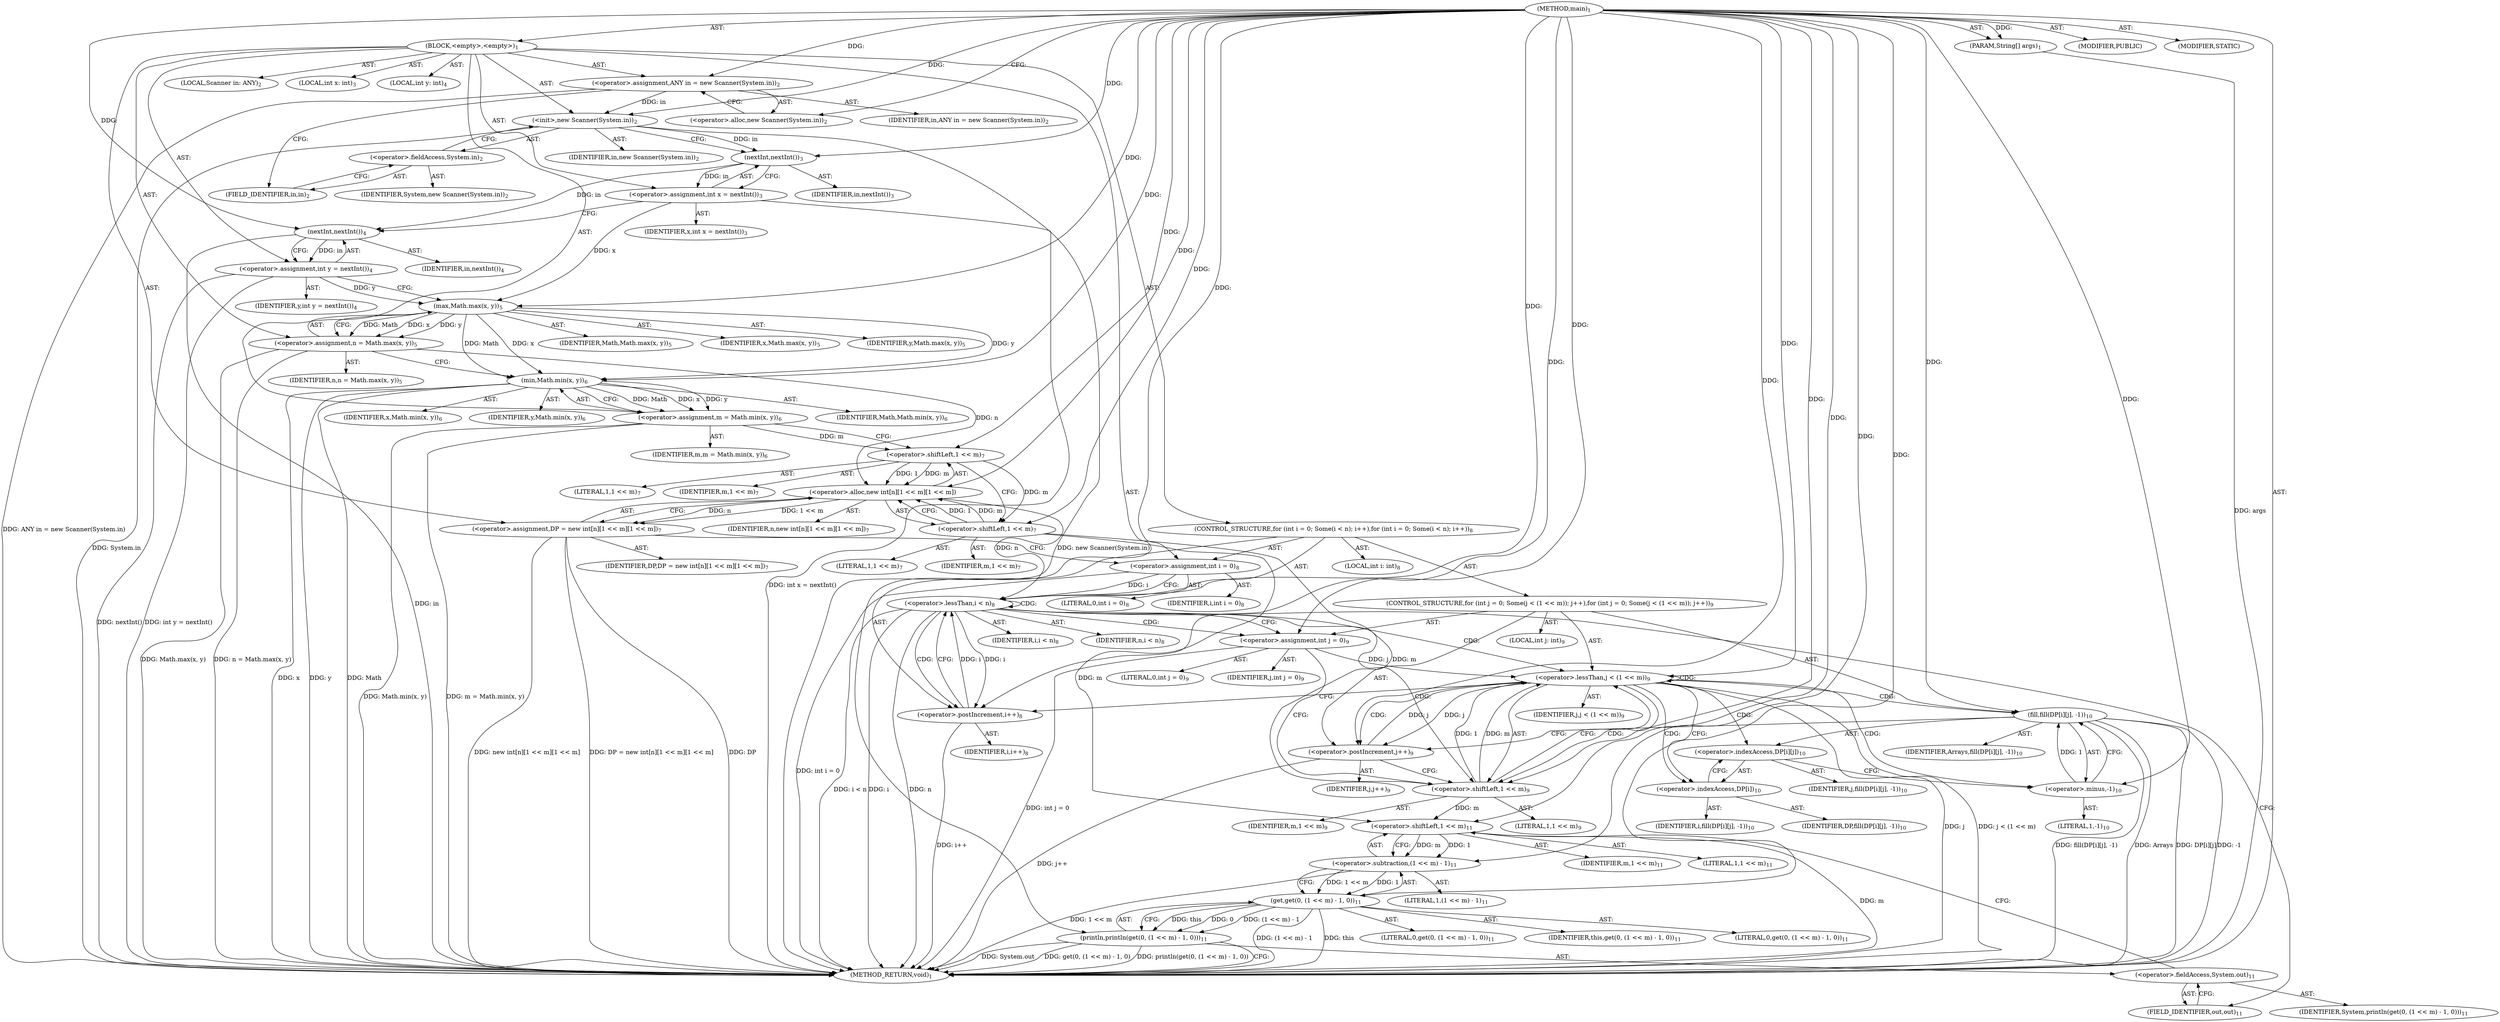digraph "main" {  
"19" [label = <(METHOD,main)<SUB>1</SUB>> ]
"20" [label = <(PARAM,String[] args)<SUB>1</SUB>> ]
"21" [label = <(BLOCK,&lt;empty&gt;,&lt;empty&gt;)<SUB>1</SUB>> ]
"4" [label = <(LOCAL,Scanner in: ANY)<SUB>2</SUB>> ]
"22" [label = <(&lt;operator&gt;.assignment,ANY in = new Scanner(System.in))<SUB>2</SUB>> ]
"23" [label = <(IDENTIFIER,in,ANY in = new Scanner(System.in))<SUB>2</SUB>> ]
"24" [label = <(&lt;operator&gt;.alloc,new Scanner(System.in))<SUB>2</SUB>> ]
"25" [label = <(&lt;init&gt;,new Scanner(System.in))<SUB>2</SUB>> ]
"3" [label = <(IDENTIFIER,in,new Scanner(System.in))<SUB>2</SUB>> ]
"26" [label = <(&lt;operator&gt;.fieldAccess,System.in)<SUB>2</SUB>> ]
"27" [label = <(IDENTIFIER,System,new Scanner(System.in))<SUB>2</SUB>> ]
"28" [label = <(FIELD_IDENTIFIER,in,in)<SUB>2</SUB>> ]
"29" [label = <(LOCAL,int x: int)<SUB>3</SUB>> ]
"30" [label = <(&lt;operator&gt;.assignment,int x = nextInt())<SUB>3</SUB>> ]
"31" [label = <(IDENTIFIER,x,int x = nextInt())<SUB>3</SUB>> ]
"32" [label = <(nextInt,nextInt())<SUB>3</SUB>> ]
"33" [label = <(IDENTIFIER,in,nextInt())<SUB>3</SUB>> ]
"34" [label = <(LOCAL,int y: int)<SUB>4</SUB>> ]
"35" [label = <(&lt;operator&gt;.assignment,int y = nextInt())<SUB>4</SUB>> ]
"36" [label = <(IDENTIFIER,y,int y = nextInt())<SUB>4</SUB>> ]
"37" [label = <(nextInt,nextInt())<SUB>4</SUB>> ]
"38" [label = <(IDENTIFIER,in,nextInt())<SUB>4</SUB>> ]
"39" [label = <(&lt;operator&gt;.assignment,n = Math.max(x, y))<SUB>5</SUB>> ]
"40" [label = <(IDENTIFIER,n,n = Math.max(x, y))<SUB>5</SUB>> ]
"41" [label = <(max,Math.max(x, y))<SUB>5</SUB>> ]
"42" [label = <(IDENTIFIER,Math,Math.max(x, y))<SUB>5</SUB>> ]
"43" [label = <(IDENTIFIER,x,Math.max(x, y))<SUB>5</SUB>> ]
"44" [label = <(IDENTIFIER,y,Math.max(x, y))<SUB>5</SUB>> ]
"45" [label = <(&lt;operator&gt;.assignment,m = Math.min(x, y))<SUB>6</SUB>> ]
"46" [label = <(IDENTIFIER,m,m = Math.min(x, y))<SUB>6</SUB>> ]
"47" [label = <(min,Math.min(x, y))<SUB>6</SUB>> ]
"48" [label = <(IDENTIFIER,Math,Math.min(x, y))<SUB>6</SUB>> ]
"49" [label = <(IDENTIFIER,x,Math.min(x, y))<SUB>6</SUB>> ]
"50" [label = <(IDENTIFIER,y,Math.min(x, y))<SUB>6</SUB>> ]
"51" [label = <(&lt;operator&gt;.assignment,DP = new int[n][1 &lt;&lt; m][1 &lt;&lt; m])<SUB>7</SUB>> ]
"52" [label = <(IDENTIFIER,DP,DP = new int[n][1 &lt;&lt; m][1 &lt;&lt; m])<SUB>7</SUB>> ]
"53" [label = <(&lt;operator&gt;.alloc,new int[n][1 &lt;&lt; m][1 &lt;&lt; m])> ]
"54" [label = <(IDENTIFIER,n,new int[n][1 &lt;&lt; m][1 &lt;&lt; m])<SUB>7</SUB>> ]
"55" [label = <(&lt;operator&gt;.shiftLeft,1 &lt;&lt; m)<SUB>7</SUB>> ]
"56" [label = <(LITERAL,1,1 &lt;&lt; m)<SUB>7</SUB>> ]
"57" [label = <(IDENTIFIER,m,1 &lt;&lt; m)<SUB>7</SUB>> ]
"58" [label = <(&lt;operator&gt;.shiftLeft,1 &lt;&lt; m)<SUB>7</SUB>> ]
"59" [label = <(LITERAL,1,1 &lt;&lt; m)<SUB>7</SUB>> ]
"60" [label = <(IDENTIFIER,m,1 &lt;&lt; m)<SUB>7</SUB>> ]
"61" [label = <(CONTROL_STRUCTURE,for (int i = 0; Some(i &lt; n); i++),for (int i = 0; Some(i &lt; n); i++))<SUB>8</SUB>> ]
"62" [label = <(LOCAL,int i: int)<SUB>8</SUB>> ]
"63" [label = <(&lt;operator&gt;.assignment,int i = 0)<SUB>8</SUB>> ]
"64" [label = <(IDENTIFIER,i,int i = 0)<SUB>8</SUB>> ]
"65" [label = <(LITERAL,0,int i = 0)<SUB>8</SUB>> ]
"66" [label = <(&lt;operator&gt;.lessThan,i &lt; n)<SUB>8</SUB>> ]
"67" [label = <(IDENTIFIER,i,i &lt; n)<SUB>8</SUB>> ]
"68" [label = <(IDENTIFIER,n,i &lt; n)<SUB>8</SUB>> ]
"69" [label = <(&lt;operator&gt;.postIncrement,i++)<SUB>8</SUB>> ]
"70" [label = <(IDENTIFIER,i,i++)<SUB>8</SUB>> ]
"71" [label = <(CONTROL_STRUCTURE,for (int j = 0; Some(j &lt; (1 &lt;&lt; m)); j++),for (int j = 0; Some(j &lt; (1 &lt;&lt; m)); j++))<SUB>9</SUB>> ]
"72" [label = <(LOCAL,int j: int)<SUB>9</SUB>> ]
"73" [label = <(&lt;operator&gt;.assignment,int j = 0)<SUB>9</SUB>> ]
"74" [label = <(IDENTIFIER,j,int j = 0)<SUB>9</SUB>> ]
"75" [label = <(LITERAL,0,int j = 0)<SUB>9</SUB>> ]
"76" [label = <(&lt;operator&gt;.lessThan,j &lt; (1 &lt;&lt; m))<SUB>9</SUB>> ]
"77" [label = <(IDENTIFIER,j,j &lt; (1 &lt;&lt; m))<SUB>9</SUB>> ]
"78" [label = <(&lt;operator&gt;.shiftLeft,1 &lt;&lt; m)<SUB>9</SUB>> ]
"79" [label = <(LITERAL,1,1 &lt;&lt; m)<SUB>9</SUB>> ]
"80" [label = <(IDENTIFIER,m,1 &lt;&lt; m)<SUB>9</SUB>> ]
"81" [label = <(&lt;operator&gt;.postIncrement,j++)<SUB>9</SUB>> ]
"82" [label = <(IDENTIFIER,j,j++)<SUB>9</SUB>> ]
"83" [label = <(fill,fill(DP[i][j], -1))<SUB>10</SUB>> ]
"84" [label = <(IDENTIFIER,Arrays,fill(DP[i][j], -1))<SUB>10</SUB>> ]
"85" [label = <(&lt;operator&gt;.indexAccess,DP[i][j])<SUB>10</SUB>> ]
"86" [label = <(&lt;operator&gt;.indexAccess,DP[i])<SUB>10</SUB>> ]
"87" [label = <(IDENTIFIER,DP,fill(DP[i][j], -1))<SUB>10</SUB>> ]
"88" [label = <(IDENTIFIER,i,fill(DP[i][j], -1))<SUB>10</SUB>> ]
"89" [label = <(IDENTIFIER,j,fill(DP[i][j], -1))<SUB>10</SUB>> ]
"90" [label = <(&lt;operator&gt;.minus,-1)<SUB>10</SUB>> ]
"91" [label = <(LITERAL,1,-1)<SUB>10</SUB>> ]
"92" [label = <(println,println(get(0, (1 &lt;&lt; m) - 1, 0)))<SUB>11</SUB>> ]
"93" [label = <(&lt;operator&gt;.fieldAccess,System.out)<SUB>11</SUB>> ]
"94" [label = <(IDENTIFIER,System,println(get(0, (1 &lt;&lt; m) - 1, 0)))<SUB>11</SUB>> ]
"95" [label = <(FIELD_IDENTIFIER,out,out)<SUB>11</SUB>> ]
"96" [label = <(get,get(0, (1 &lt;&lt; m) - 1, 0))<SUB>11</SUB>> ]
"97" [label = <(IDENTIFIER,this,get(0, (1 &lt;&lt; m) - 1, 0))<SUB>11</SUB>> ]
"98" [label = <(LITERAL,0,get(0, (1 &lt;&lt; m) - 1, 0))<SUB>11</SUB>> ]
"99" [label = <(&lt;operator&gt;.subtraction,(1 &lt;&lt; m) - 1)<SUB>11</SUB>> ]
"100" [label = <(&lt;operator&gt;.shiftLeft,1 &lt;&lt; m)<SUB>11</SUB>> ]
"101" [label = <(LITERAL,1,1 &lt;&lt; m)<SUB>11</SUB>> ]
"102" [label = <(IDENTIFIER,m,1 &lt;&lt; m)<SUB>11</SUB>> ]
"103" [label = <(LITERAL,1,(1 &lt;&lt; m) - 1)<SUB>11</SUB>> ]
"104" [label = <(LITERAL,0,get(0, (1 &lt;&lt; m) - 1, 0))<SUB>11</SUB>> ]
"105" [label = <(MODIFIER,PUBLIC)> ]
"106" [label = <(MODIFIER,STATIC)> ]
"107" [label = <(METHOD_RETURN,void)<SUB>1</SUB>> ]
  "19" -> "20"  [ label = "AST: "] 
  "19" -> "21"  [ label = "AST: "] 
  "19" -> "105"  [ label = "AST: "] 
  "19" -> "106"  [ label = "AST: "] 
  "19" -> "107"  [ label = "AST: "] 
  "21" -> "4"  [ label = "AST: "] 
  "21" -> "22"  [ label = "AST: "] 
  "21" -> "25"  [ label = "AST: "] 
  "21" -> "29"  [ label = "AST: "] 
  "21" -> "30"  [ label = "AST: "] 
  "21" -> "34"  [ label = "AST: "] 
  "21" -> "35"  [ label = "AST: "] 
  "21" -> "39"  [ label = "AST: "] 
  "21" -> "45"  [ label = "AST: "] 
  "21" -> "51"  [ label = "AST: "] 
  "21" -> "61"  [ label = "AST: "] 
  "21" -> "92"  [ label = "AST: "] 
  "22" -> "23"  [ label = "AST: "] 
  "22" -> "24"  [ label = "AST: "] 
  "25" -> "3"  [ label = "AST: "] 
  "25" -> "26"  [ label = "AST: "] 
  "26" -> "27"  [ label = "AST: "] 
  "26" -> "28"  [ label = "AST: "] 
  "30" -> "31"  [ label = "AST: "] 
  "30" -> "32"  [ label = "AST: "] 
  "32" -> "33"  [ label = "AST: "] 
  "35" -> "36"  [ label = "AST: "] 
  "35" -> "37"  [ label = "AST: "] 
  "37" -> "38"  [ label = "AST: "] 
  "39" -> "40"  [ label = "AST: "] 
  "39" -> "41"  [ label = "AST: "] 
  "41" -> "42"  [ label = "AST: "] 
  "41" -> "43"  [ label = "AST: "] 
  "41" -> "44"  [ label = "AST: "] 
  "45" -> "46"  [ label = "AST: "] 
  "45" -> "47"  [ label = "AST: "] 
  "47" -> "48"  [ label = "AST: "] 
  "47" -> "49"  [ label = "AST: "] 
  "47" -> "50"  [ label = "AST: "] 
  "51" -> "52"  [ label = "AST: "] 
  "51" -> "53"  [ label = "AST: "] 
  "53" -> "54"  [ label = "AST: "] 
  "53" -> "55"  [ label = "AST: "] 
  "53" -> "58"  [ label = "AST: "] 
  "55" -> "56"  [ label = "AST: "] 
  "55" -> "57"  [ label = "AST: "] 
  "58" -> "59"  [ label = "AST: "] 
  "58" -> "60"  [ label = "AST: "] 
  "61" -> "62"  [ label = "AST: "] 
  "61" -> "63"  [ label = "AST: "] 
  "61" -> "66"  [ label = "AST: "] 
  "61" -> "69"  [ label = "AST: "] 
  "61" -> "71"  [ label = "AST: "] 
  "63" -> "64"  [ label = "AST: "] 
  "63" -> "65"  [ label = "AST: "] 
  "66" -> "67"  [ label = "AST: "] 
  "66" -> "68"  [ label = "AST: "] 
  "69" -> "70"  [ label = "AST: "] 
  "71" -> "72"  [ label = "AST: "] 
  "71" -> "73"  [ label = "AST: "] 
  "71" -> "76"  [ label = "AST: "] 
  "71" -> "81"  [ label = "AST: "] 
  "71" -> "83"  [ label = "AST: "] 
  "73" -> "74"  [ label = "AST: "] 
  "73" -> "75"  [ label = "AST: "] 
  "76" -> "77"  [ label = "AST: "] 
  "76" -> "78"  [ label = "AST: "] 
  "78" -> "79"  [ label = "AST: "] 
  "78" -> "80"  [ label = "AST: "] 
  "81" -> "82"  [ label = "AST: "] 
  "83" -> "84"  [ label = "AST: "] 
  "83" -> "85"  [ label = "AST: "] 
  "83" -> "90"  [ label = "AST: "] 
  "85" -> "86"  [ label = "AST: "] 
  "85" -> "89"  [ label = "AST: "] 
  "86" -> "87"  [ label = "AST: "] 
  "86" -> "88"  [ label = "AST: "] 
  "90" -> "91"  [ label = "AST: "] 
  "92" -> "93"  [ label = "AST: "] 
  "92" -> "96"  [ label = "AST: "] 
  "93" -> "94"  [ label = "AST: "] 
  "93" -> "95"  [ label = "AST: "] 
  "96" -> "97"  [ label = "AST: "] 
  "96" -> "98"  [ label = "AST: "] 
  "96" -> "99"  [ label = "AST: "] 
  "96" -> "104"  [ label = "AST: "] 
  "99" -> "100"  [ label = "AST: "] 
  "99" -> "103"  [ label = "AST: "] 
  "100" -> "101"  [ label = "AST: "] 
  "100" -> "102"  [ label = "AST: "] 
  "22" -> "28"  [ label = "CFG: "] 
  "25" -> "32"  [ label = "CFG: "] 
  "30" -> "37"  [ label = "CFG: "] 
  "35" -> "41"  [ label = "CFG: "] 
  "39" -> "47"  [ label = "CFG: "] 
  "45" -> "55"  [ label = "CFG: "] 
  "51" -> "63"  [ label = "CFG: "] 
  "92" -> "107"  [ label = "CFG: "] 
  "24" -> "22"  [ label = "CFG: "] 
  "26" -> "25"  [ label = "CFG: "] 
  "32" -> "30"  [ label = "CFG: "] 
  "37" -> "35"  [ label = "CFG: "] 
  "41" -> "39"  [ label = "CFG: "] 
  "47" -> "45"  [ label = "CFG: "] 
  "53" -> "51"  [ label = "CFG: "] 
  "63" -> "66"  [ label = "CFG: "] 
  "66" -> "73"  [ label = "CFG: "] 
  "66" -> "95"  [ label = "CFG: "] 
  "69" -> "66"  [ label = "CFG: "] 
  "93" -> "100"  [ label = "CFG: "] 
  "96" -> "92"  [ label = "CFG: "] 
  "28" -> "26"  [ label = "CFG: "] 
  "55" -> "58"  [ label = "CFG: "] 
  "58" -> "53"  [ label = "CFG: "] 
  "73" -> "78"  [ label = "CFG: "] 
  "76" -> "86"  [ label = "CFG: "] 
  "76" -> "69"  [ label = "CFG: "] 
  "81" -> "78"  [ label = "CFG: "] 
  "83" -> "81"  [ label = "CFG: "] 
  "95" -> "93"  [ label = "CFG: "] 
  "99" -> "96"  [ label = "CFG: "] 
  "78" -> "76"  [ label = "CFG: "] 
  "85" -> "90"  [ label = "CFG: "] 
  "90" -> "83"  [ label = "CFG: "] 
  "100" -> "99"  [ label = "CFG: "] 
  "86" -> "85"  [ label = "CFG: "] 
  "19" -> "24"  [ label = "CFG: "] 
  "20" -> "107"  [ label = "DDG: args"] 
  "22" -> "107"  [ label = "DDG: ANY in = new Scanner(System.in)"] 
  "25" -> "107"  [ label = "DDG: System.in"] 
  "25" -> "107"  [ label = "DDG: new Scanner(System.in)"] 
  "30" -> "107"  [ label = "DDG: int x = nextInt()"] 
  "37" -> "107"  [ label = "DDG: in"] 
  "35" -> "107"  [ label = "DDG: nextInt()"] 
  "35" -> "107"  [ label = "DDG: int y = nextInt()"] 
  "39" -> "107"  [ label = "DDG: Math.max(x, y)"] 
  "39" -> "107"  [ label = "DDG: n = Math.max(x, y)"] 
  "47" -> "107"  [ label = "DDG: Math"] 
  "47" -> "107"  [ label = "DDG: x"] 
  "47" -> "107"  [ label = "DDG: y"] 
  "45" -> "107"  [ label = "DDG: Math.min(x, y)"] 
  "45" -> "107"  [ label = "DDG: m = Math.min(x, y)"] 
  "51" -> "107"  [ label = "DDG: DP"] 
  "51" -> "107"  [ label = "DDG: new int[n][1 &lt;&lt; m][1 &lt;&lt; m]"] 
  "51" -> "107"  [ label = "DDG: DP = new int[n][1 &lt;&lt; m][1 &lt;&lt; m]"] 
  "63" -> "107"  [ label = "DDG: int i = 0"] 
  "66" -> "107"  [ label = "DDG: i"] 
  "66" -> "107"  [ label = "DDG: n"] 
  "66" -> "107"  [ label = "DDG: i &lt; n"] 
  "92" -> "107"  [ label = "DDG: System.out"] 
  "100" -> "107"  [ label = "DDG: m"] 
  "99" -> "107"  [ label = "DDG: 1 &lt;&lt; m"] 
  "96" -> "107"  [ label = "DDG: (1 &lt;&lt; m) - 1"] 
  "92" -> "107"  [ label = "DDG: get(0, (1 &lt;&lt; m) - 1, 0)"] 
  "92" -> "107"  [ label = "DDG: println(get(0, (1 &lt;&lt; m) - 1, 0))"] 
  "73" -> "107"  [ label = "DDG: int j = 0"] 
  "76" -> "107"  [ label = "DDG: j"] 
  "76" -> "107"  [ label = "DDG: j &lt; (1 &lt;&lt; m)"] 
  "69" -> "107"  [ label = "DDG: i++"] 
  "83" -> "107"  [ label = "DDG: DP[i][j]"] 
  "83" -> "107"  [ label = "DDG: -1"] 
  "83" -> "107"  [ label = "DDG: fill(DP[i][j], -1)"] 
  "81" -> "107"  [ label = "DDG: j++"] 
  "96" -> "107"  [ label = "DDG: this"] 
  "83" -> "107"  [ label = "DDG: Arrays"] 
  "19" -> "20"  [ label = "DDG: "] 
  "19" -> "22"  [ label = "DDG: "] 
  "32" -> "30"  [ label = "DDG: in"] 
  "37" -> "35"  [ label = "DDG: in"] 
  "41" -> "39"  [ label = "DDG: Math"] 
  "41" -> "39"  [ label = "DDG: x"] 
  "41" -> "39"  [ label = "DDG: y"] 
  "47" -> "45"  [ label = "DDG: Math"] 
  "47" -> "45"  [ label = "DDG: x"] 
  "47" -> "45"  [ label = "DDG: y"] 
  "53" -> "51"  [ label = "DDG: n"] 
  "53" -> "51"  [ label = "DDG: 1 &lt;&lt; m"] 
  "22" -> "25"  [ label = "DDG: in"] 
  "19" -> "25"  [ label = "DDG: "] 
  "19" -> "63"  [ label = "DDG: "] 
  "96" -> "92"  [ label = "DDG: this"] 
  "96" -> "92"  [ label = "DDG: 0"] 
  "96" -> "92"  [ label = "DDG: (1 &lt;&lt; m) - 1"] 
  "25" -> "32"  [ label = "DDG: in"] 
  "19" -> "32"  [ label = "DDG: "] 
  "32" -> "37"  [ label = "DDG: in"] 
  "19" -> "37"  [ label = "DDG: "] 
  "19" -> "41"  [ label = "DDG: "] 
  "30" -> "41"  [ label = "DDG: x"] 
  "35" -> "41"  [ label = "DDG: y"] 
  "41" -> "47"  [ label = "DDG: Math"] 
  "19" -> "47"  [ label = "DDG: "] 
  "41" -> "47"  [ label = "DDG: x"] 
  "41" -> "47"  [ label = "DDG: y"] 
  "39" -> "53"  [ label = "DDG: n"] 
  "19" -> "53"  [ label = "DDG: "] 
  "55" -> "53"  [ label = "DDG: 1"] 
  "55" -> "53"  [ label = "DDG: m"] 
  "58" -> "53"  [ label = "DDG: 1"] 
  "58" -> "53"  [ label = "DDG: m"] 
  "63" -> "66"  [ label = "DDG: i"] 
  "69" -> "66"  [ label = "DDG: i"] 
  "19" -> "66"  [ label = "DDG: "] 
  "53" -> "66"  [ label = "DDG: n"] 
  "66" -> "69"  [ label = "DDG: i"] 
  "19" -> "69"  [ label = "DDG: "] 
  "19" -> "73"  [ label = "DDG: "] 
  "19" -> "96"  [ label = "DDG: "] 
  "99" -> "96"  [ label = "DDG: 1 &lt;&lt; m"] 
  "99" -> "96"  [ label = "DDG: 1"] 
  "19" -> "55"  [ label = "DDG: "] 
  "45" -> "55"  [ label = "DDG: m"] 
  "19" -> "58"  [ label = "DDG: "] 
  "55" -> "58"  [ label = "DDG: m"] 
  "73" -> "76"  [ label = "DDG: j"] 
  "81" -> "76"  [ label = "DDG: j"] 
  "19" -> "76"  [ label = "DDG: "] 
  "78" -> "76"  [ label = "DDG: 1"] 
  "78" -> "76"  [ label = "DDG: m"] 
  "76" -> "81"  [ label = "DDG: j"] 
  "19" -> "81"  [ label = "DDG: "] 
  "19" -> "83"  [ label = "DDG: "] 
  "90" -> "83"  [ label = "DDG: 1"] 
  "100" -> "99"  [ label = "DDG: 1"] 
  "100" -> "99"  [ label = "DDG: m"] 
  "19" -> "99"  [ label = "DDG: "] 
  "19" -> "78"  [ label = "DDG: "] 
  "58" -> "78"  [ label = "DDG: m"] 
  "19" -> "90"  [ label = "DDG: "] 
  "19" -> "100"  [ label = "DDG: "] 
  "58" -> "100"  [ label = "DDG: m"] 
  "78" -> "100"  [ label = "DDG: m"] 
  "66" -> "73"  [ label = "CDG: "] 
  "66" -> "66"  [ label = "CDG: "] 
  "66" -> "69"  [ label = "CDG: "] 
  "66" -> "76"  [ label = "CDG: "] 
  "66" -> "78"  [ label = "CDG: "] 
  "76" -> "83"  [ label = "CDG: "] 
  "76" -> "81"  [ label = "CDG: "] 
  "76" -> "85"  [ label = "CDG: "] 
  "76" -> "76"  [ label = "CDG: "] 
  "76" -> "90"  [ label = "CDG: "] 
  "76" -> "78"  [ label = "CDG: "] 
  "76" -> "86"  [ label = "CDG: "] 
}
